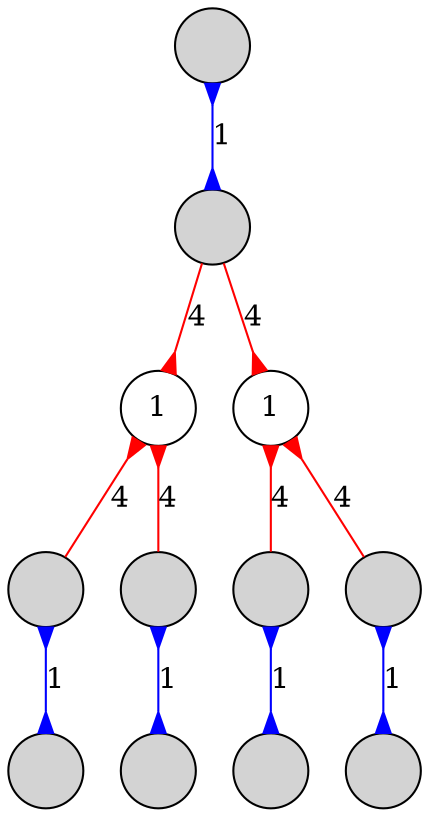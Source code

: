 digraph
{
	node [shape=circle, style=filled, label=""];
	edge [dir=both, color=blue, arrowtail=none, arrowhead=none];

	n00 -> n10 [label=1, arrowtail=inv, arrowhead=inv];
	n10 -> n20 [label=4, color=red, arrowhead=inv];
	n10 -> n21 [label=4, color=red, arrowhead=inv];
	n20 -> n30 [label=4, color=red, arrowtail=inv];
	n20 -> n31 [label=4, color=red, arrowtail=inv];
	n21 -> n32 [label=4, color=red, arrowtail=inv];
	n21 -> n33 [label=4, color=red, arrowtail=inv];
	n30 -> n40 [label=1, arrowtail=inv, arrowhead=inv];
	n31 -> n41 [label=1, arrowtail=inv, arrowhead=inv];
	n32 -> n42 [label=1, arrowtail=inv, arrowhead=inv];
	n33 -> n43 [label=1, arrowtail=inv, arrowhead=inv];

	n20 [style=solid, label=1];
	n21 [style=solid, label=1];
}
